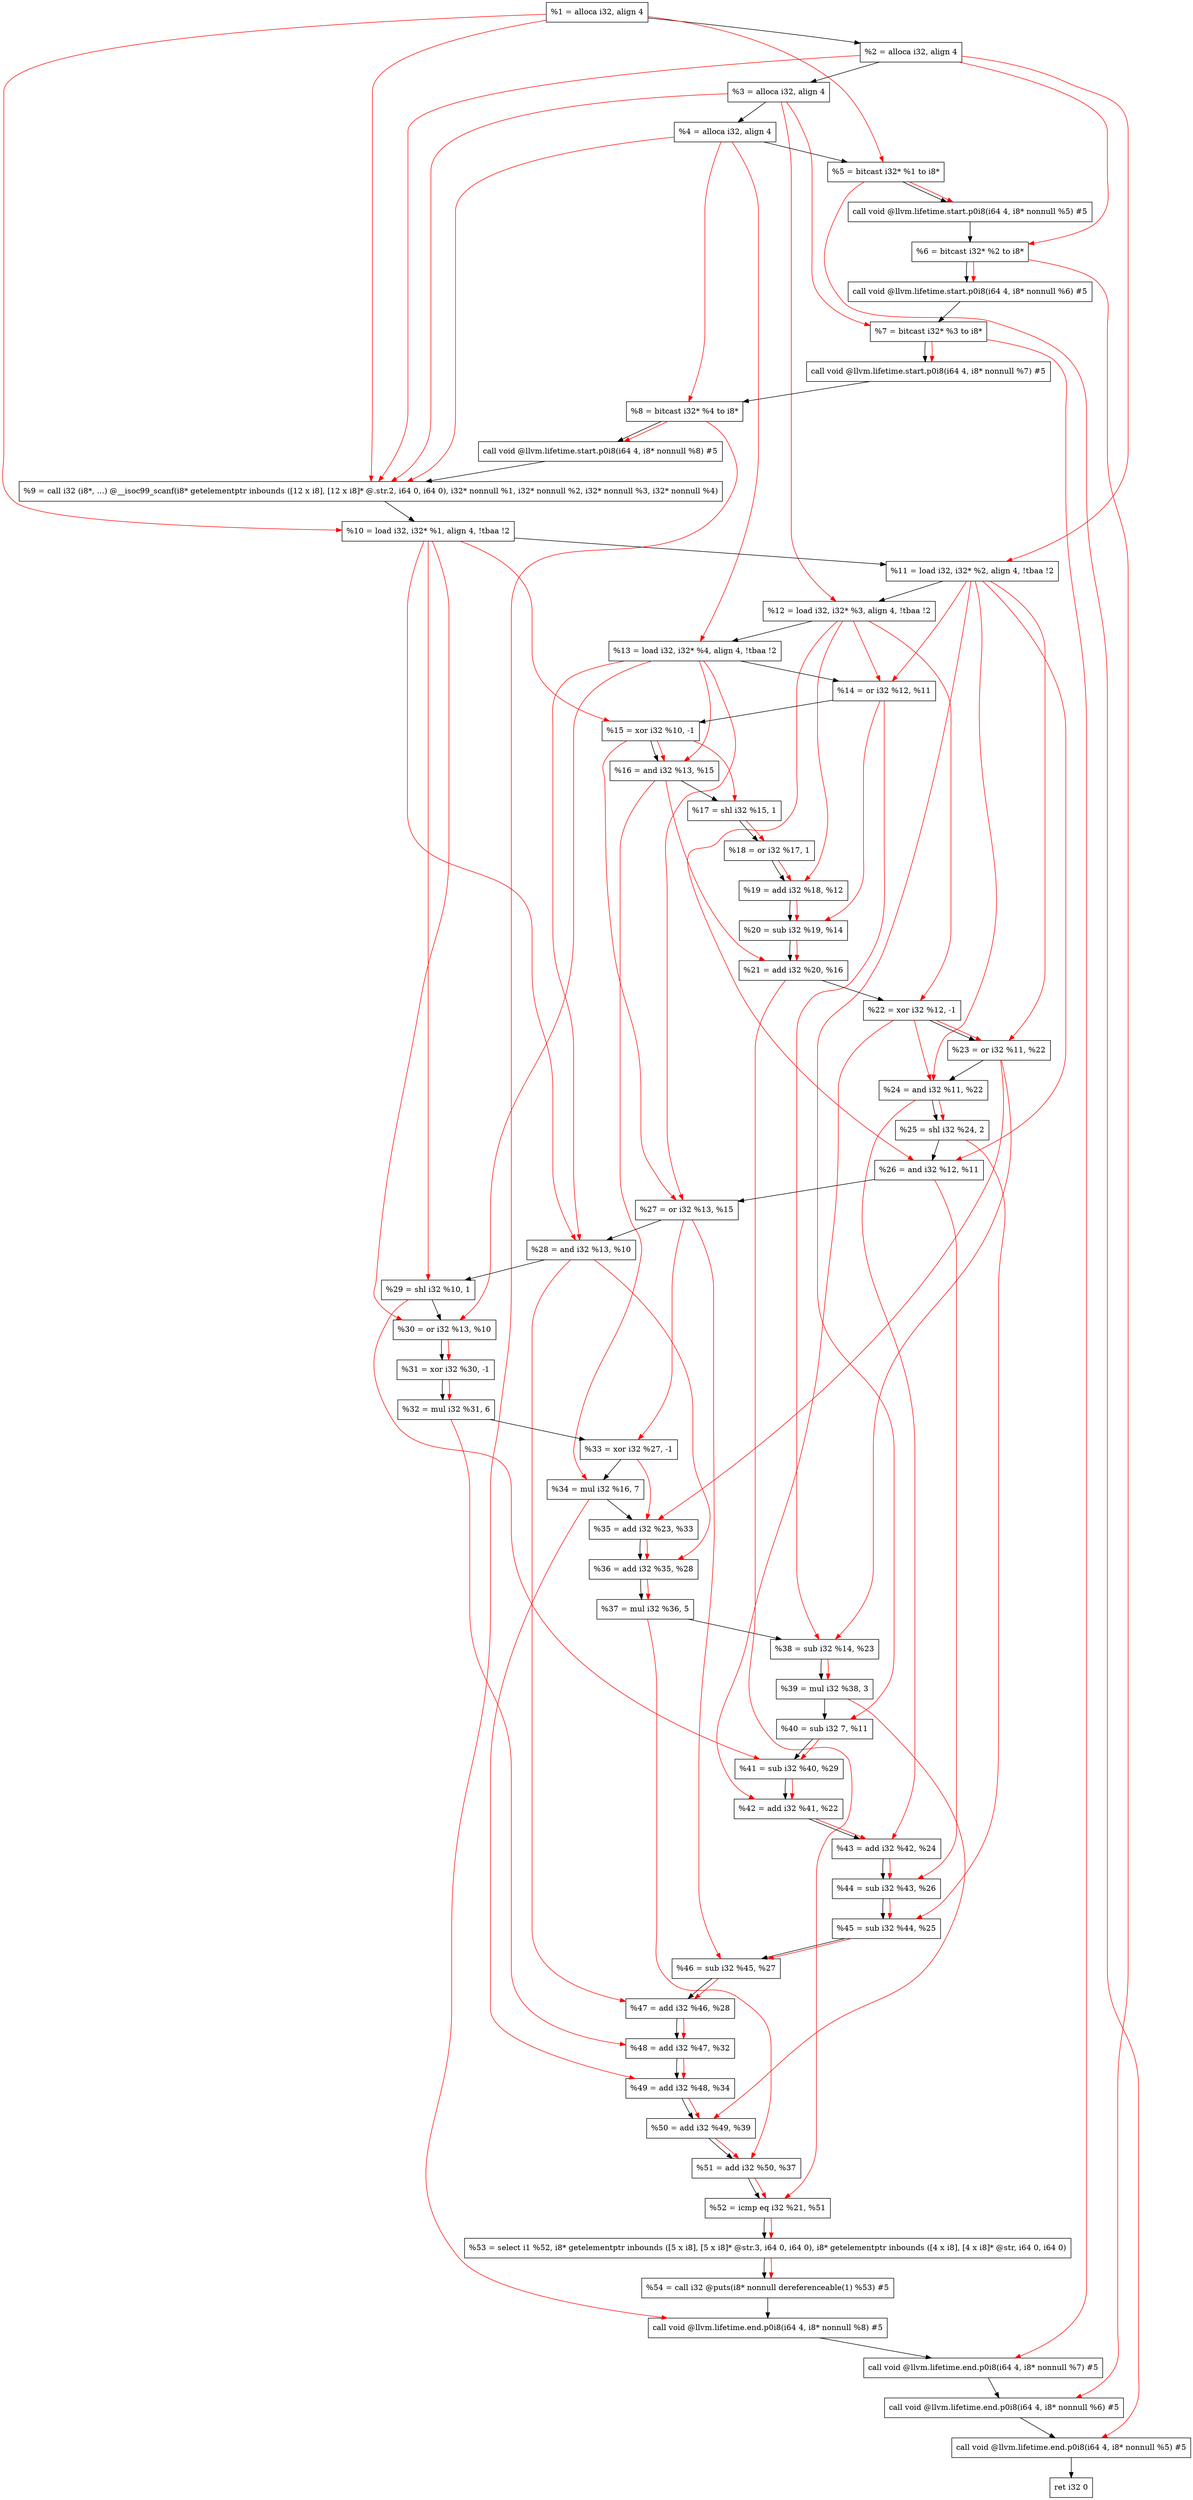 digraph "DFG for'main' function" {
	Node0x1a13b78[shape=record, label="  %1 = alloca i32, align 4"];
	Node0x1a13bf8[shape=record, label="  %2 = alloca i32, align 4"];
	Node0x1a13c88[shape=record, label="  %3 = alloca i32, align 4"];
	Node0x1a13ce8[shape=record, label="  %4 = alloca i32, align 4"];
	Node0x1a13d98[shape=record, label="  %5 = bitcast i32* %1 to i8*"];
	Node0x1a141c8[shape=record, label="  call void @llvm.lifetime.start.p0i8(i64 4, i8* nonnull %5) #5"];
	Node0x1a142a8[shape=record, label="  %6 = bitcast i32* %2 to i8*"];
	Node0x1a143a8[shape=record, label="  call void @llvm.lifetime.start.p0i8(i64 4, i8* nonnull %6) #5"];
	Node0x1a14468[shape=record, label="  %7 = bitcast i32* %3 to i8*"];
	Node0x1a14518[shape=record, label="  call void @llvm.lifetime.start.p0i8(i64 4, i8* nonnull %7) #5"];
	Node0x1a145d8[shape=record, label="  %8 = bitcast i32* %4 to i8*"];
	Node0x1a14688[shape=record, label="  call void @llvm.lifetime.start.p0i8(i64 4, i8* nonnull %8) #5"];
	Node0x1a0eb10[shape=record, label="  %9 = call i32 (i8*, ...) @__isoc99_scanf(i8* getelementptr inbounds ([12 x i8], [12 x i8]* @.str.2, i64 0, i64 0), i32* nonnull %1, i32* nonnull %2, i32* nonnull %3, i32* nonnull %4)"];
	Node0x1a14888[shape=record, label="  %10 = load i32, i32* %1, align 4, !tbaa !2"];
	Node0x1a157f8[shape=record, label="  %11 = load i32, i32* %2, align 4, !tbaa !2"];
	Node0x1a15e68[shape=record, label="  %12 = load i32, i32* %3, align 4, !tbaa !2"];
	Node0x1a15ec8[shape=record, label="  %13 = load i32, i32* %4, align 4, !tbaa !2"];
	Node0x1a15f40[shape=record, label="  %14 = or i32 %12, %11"];
	Node0x1a15fb0[shape=record, label="  %15 = xor i32 %10, -1"];
	Node0x1a16020[shape=record, label="  %16 = and i32 %13, %15"];
	Node0x1a16090[shape=record, label="  %17 = shl i32 %15, 1"];
	Node0x1a16100[shape=record, label="  %18 = or i32 %17, 1"];
	Node0x1a16170[shape=record, label="  %19 = add i32 %18, %12"];
	Node0x1a161e0[shape=record, label="  %20 = sub i32 %19, %14"];
	Node0x1a16250[shape=record, label="  %21 = add i32 %20, %16"];
	Node0x1a162c0[shape=record, label="  %22 = xor i32 %12, -1"];
	Node0x1a16330[shape=record, label="  %23 = or i32 %11, %22"];
	Node0x1a163a0[shape=record, label="  %24 = and i32 %11, %22"];
	Node0x1a16410[shape=record, label="  %25 = shl i32 %24, 2"];
	Node0x1a16480[shape=record, label="  %26 = and i32 %12, %11"];
	Node0x1a164f0[shape=record, label="  %27 = or i32 %13, %15"];
	Node0x1a16560[shape=record, label="  %28 = and i32 %13, %10"];
	Node0x1a165d0[shape=record, label="  %29 = shl i32 %10, 1"];
	Node0x1a16640[shape=record, label="  %30 = or i32 %13, %10"];
	Node0x1a166b0[shape=record, label="  %31 = xor i32 %30, -1"];
	Node0x1a16720[shape=record, label="  %32 = mul i32 %31, 6"];
	Node0x1a16790[shape=record, label="  %33 = xor i32 %27, -1"];
	Node0x1a16800[shape=record, label="  %34 = mul i32 %16, 7"];
	Node0x1a16870[shape=record, label="  %35 = add i32 %23, %33"];
	Node0x1a168e0[shape=record, label="  %36 = add i32 %35, %28"];
	Node0x1a16950[shape=record, label="  %37 = mul i32 %36, 5"];
	Node0x1a169c0[shape=record, label="  %38 = sub i32 %14, %23"];
	Node0x1a16a30[shape=record, label="  %39 = mul i32 %38, 3"];
	Node0x1a16aa0[shape=record, label="  %40 = sub i32 7, %11"];
	Node0x1a16b10[shape=record, label="  %41 = sub i32 %40, %29"];
	Node0x1a16b80[shape=record, label="  %42 = add i32 %41, %22"];
	Node0x1a16bf0[shape=record, label="  %43 = add i32 %42, %24"];
	Node0x1a16c60[shape=record, label="  %44 = sub i32 %43, %26"];
	Node0x1a16cd0[shape=record, label="  %45 = sub i32 %44, %25"];
	Node0x1a16d40[shape=record, label="  %46 = sub i32 %45, %27"];
	Node0x1a16db0[shape=record, label="  %47 = add i32 %46, %28"];
	Node0x1a16e20[shape=record, label="  %48 = add i32 %47, %32"];
	Node0x1a16e90[shape=record, label="  %49 = add i32 %48, %34"];
	Node0x1a16f00[shape=record, label="  %50 = add i32 %49, %39"];
	Node0x1a16f70[shape=record, label="  %51 = add i32 %50, %37"];
	Node0x1a16fe0[shape=record, label="  %52 = icmp eq i32 %21, %51"];
	Node0x19b38b8[shape=record, label="  %53 = select i1 %52, i8* getelementptr inbounds ([5 x i8], [5 x i8]* @str.3, i64 0, i64 0), i8* getelementptr inbounds ([4 x i8], [4 x i8]* @str, i64 0, i64 0)"];
	Node0x1a17070[shape=record, label="  %54 = call i32 @puts(i8* nonnull dereferenceable(1) %53) #5"];
	Node0x1a17318[shape=record, label="  call void @llvm.lifetime.end.p0i8(i64 4, i8* nonnull %8) #5"];
	Node0x1a17478[shape=record, label="  call void @llvm.lifetime.end.p0i8(i64 4, i8* nonnull %7) #5"];
	Node0x1a17588[shape=record, label="  call void @llvm.lifetime.end.p0i8(i64 4, i8* nonnull %6) #5"];
	Node0x1a17698[shape=record, label="  call void @llvm.lifetime.end.p0i8(i64 4, i8* nonnull %5) #5"];
	Node0x1a17758[shape=record, label="  ret i32 0"];
	Node0x1a13b78 -> Node0x1a13bf8;
	Node0x1a13bf8 -> Node0x1a13c88;
	Node0x1a13c88 -> Node0x1a13ce8;
	Node0x1a13ce8 -> Node0x1a13d98;
	Node0x1a13d98 -> Node0x1a141c8;
	Node0x1a141c8 -> Node0x1a142a8;
	Node0x1a142a8 -> Node0x1a143a8;
	Node0x1a143a8 -> Node0x1a14468;
	Node0x1a14468 -> Node0x1a14518;
	Node0x1a14518 -> Node0x1a145d8;
	Node0x1a145d8 -> Node0x1a14688;
	Node0x1a14688 -> Node0x1a0eb10;
	Node0x1a0eb10 -> Node0x1a14888;
	Node0x1a14888 -> Node0x1a157f8;
	Node0x1a157f8 -> Node0x1a15e68;
	Node0x1a15e68 -> Node0x1a15ec8;
	Node0x1a15ec8 -> Node0x1a15f40;
	Node0x1a15f40 -> Node0x1a15fb0;
	Node0x1a15fb0 -> Node0x1a16020;
	Node0x1a16020 -> Node0x1a16090;
	Node0x1a16090 -> Node0x1a16100;
	Node0x1a16100 -> Node0x1a16170;
	Node0x1a16170 -> Node0x1a161e0;
	Node0x1a161e0 -> Node0x1a16250;
	Node0x1a16250 -> Node0x1a162c0;
	Node0x1a162c0 -> Node0x1a16330;
	Node0x1a16330 -> Node0x1a163a0;
	Node0x1a163a0 -> Node0x1a16410;
	Node0x1a16410 -> Node0x1a16480;
	Node0x1a16480 -> Node0x1a164f0;
	Node0x1a164f0 -> Node0x1a16560;
	Node0x1a16560 -> Node0x1a165d0;
	Node0x1a165d0 -> Node0x1a16640;
	Node0x1a16640 -> Node0x1a166b0;
	Node0x1a166b0 -> Node0x1a16720;
	Node0x1a16720 -> Node0x1a16790;
	Node0x1a16790 -> Node0x1a16800;
	Node0x1a16800 -> Node0x1a16870;
	Node0x1a16870 -> Node0x1a168e0;
	Node0x1a168e0 -> Node0x1a16950;
	Node0x1a16950 -> Node0x1a169c0;
	Node0x1a169c0 -> Node0x1a16a30;
	Node0x1a16a30 -> Node0x1a16aa0;
	Node0x1a16aa0 -> Node0x1a16b10;
	Node0x1a16b10 -> Node0x1a16b80;
	Node0x1a16b80 -> Node0x1a16bf0;
	Node0x1a16bf0 -> Node0x1a16c60;
	Node0x1a16c60 -> Node0x1a16cd0;
	Node0x1a16cd0 -> Node0x1a16d40;
	Node0x1a16d40 -> Node0x1a16db0;
	Node0x1a16db0 -> Node0x1a16e20;
	Node0x1a16e20 -> Node0x1a16e90;
	Node0x1a16e90 -> Node0x1a16f00;
	Node0x1a16f00 -> Node0x1a16f70;
	Node0x1a16f70 -> Node0x1a16fe0;
	Node0x1a16fe0 -> Node0x19b38b8;
	Node0x19b38b8 -> Node0x1a17070;
	Node0x1a17070 -> Node0x1a17318;
	Node0x1a17318 -> Node0x1a17478;
	Node0x1a17478 -> Node0x1a17588;
	Node0x1a17588 -> Node0x1a17698;
	Node0x1a17698 -> Node0x1a17758;
edge [color=red]
	Node0x1a13b78 -> Node0x1a13d98;
	Node0x1a13d98 -> Node0x1a141c8;
	Node0x1a13bf8 -> Node0x1a142a8;
	Node0x1a142a8 -> Node0x1a143a8;
	Node0x1a13c88 -> Node0x1a14468;
	Node0x1a14468 -> Node0x1a14518;
	Node0x1a13ce8 -> Node0x1a145d8;
	Node0x1a145d8 -> Node0x1a14688;
	Node0x1a13b78 -> Node0x1a0eb10;
	Node0x1a13bf8 -> Node0x1a0eb10;
	Node0x1a13c88 -> Node0x1a0eb10;
	Node0x1a13ce8 -> Node0x1a0eb10;
	Node0x1a13b78 -> Node0x1a14888;
	Node0x1a13bf8 -> Node0x1a157f8;
	Node0x1a13c88 -> Node0x1a15e68;
	Node0x1a13ce8 -> Node0x1a15ec8;
	Node0x1a15e68 -> Node0x1a15f40;
	Node0x1a157f8 -> Node0x1a15f40;
	Node0x1a14888 -> Node0x1a15fb0;
	Node0x1a15ec8 -> Node0x1a16020;
	Node0x1a15fb0 -> Node0x1a16020;
	Node0x1a15fb0 -> Node0x1a16090;
	Node0x1a16090 -> Node0x1a16100;
	Node0x1a16100 -> Node0x1a16170;
	Node0x1a15e68 -> Node0x1a16170;
	Node0x1a16170 -> Node0x1a161e0;
	Node0x1a15f40 -> Node0x1a161e0;
	Node0x1a161e0 -> Node0x1a16250;
	Node0x1a16020 -> Node0x1a16250;
	Node0x1a15e68 -> Node0x1a162c0;
	Node0x1a157f8 -> Node0x1a16330;
	Node0x1a162c0 -> Node0x1a16330;
	Node0x1a157f8 -> Node0x1a163a0;
	Node0x1a162c0 -> Node0x1a163a0;
	Node0x1a163a0 -> Node0x1a16410;
	Node0x1a15e68 -> Node0x1a16480;
	Node0x1a157f8 -> Node0x1a16480;
	Node0x1a15ec8 -> Node0x1a164f0;
	Node0x1a15fb0 -> Node0x1a164f0;
	Node0x1a15ec8 -> Node0x1a16560;
	Node0x1a14888 -> Node0x1a16560;
	Node0x1a14888 -> Node0x1a165d0;
	Node0x1a15ec8 -> Node0x1a16640;
	Node0x1a14888 -> Node0x1a16640;
	Node0x1a16640 -> Node0x1a166b0;
	Node0x1a166b0 -> Node0x1a16720;
	Node0x1a164f0 -> Node0x1a16790;
	Node0x1a16020 -> Node0x1a16800;
	Node0x1a16330 -> Node0x1a16870;
	Node0x1a16790 -> Node0x1a16870;
	Node0x1a16870 -> Node0x1a168e0;
	Node0x1a16560 -> Node0x1a168e0;
	Node0x1a168e0 -> Node0x1a16950;
	Node0x1a15f40 -> Node0x1a169c0;
	Node0x1a16330 -> Node0x1a169c0;
	Node0x1a169c0 -> Node0x1a16a30;
	Node0x1a157f8 -> Node0x1a16aa0;
	Node0x1a16aa0 -> Node0x1a16b10;
	Node0x1a165d0 -> Node0x1a16b10;
	Node0x1a16b10 -> Node0x1a16b80;
	Node0x1a162c0 -> Node0x1a16b80;
	Node0x1a16b80 -> Node0x1a16bf0;
	Node0x1a163a0 -> Node0x1a16bf0;
	Node0x1a16bf0 -> Node0x1a16c60;
	Node0x1a16480 -> Node0x1a16c60;
	Node0x1a16c60 -> Node0x1a16cd0;
	Node0x1a16410 -> Node0x1a16cd0;
	Node0x1a16cd0 -> Node0x1a16d40;
	Node0x1a164f0 -> Node0x1a16d40;
	Node0x1a16d40 -> Node0x1a16db0;
	Node0x1a16560 -> Node0x1a16db0;
	Node0x1a16db0 -> Node0x1a16e20;
	Node0x1a16720 -> Node0x1a16e20;
	Node0x1a16e20 -> Node0x1a16e90;
	Node0x1a16800 -> Node0x1a16e90;
	Node0x1a16e90 -> Node0x1a16f00;
	Node0x1a16a30 -> Node0x1a16f00;
	Node0x1a16f00 -> Node0x1a16f70;
	Node0x1a16950 -> Node0x1a16f70;
	Node0x1a16250 -> Node0x1a16fe0;
	Node0x1a16f70 -> Node0x1a16fe0;
	Node0x1a16fe0 -> Node0x19b38b8;
	Node0x19b38b8 -> Node0x1a17070;
	Node0x1a145d8 -> Node0x1a17318;
	Node0x1a14468 -> Node0x1a17478;
	Node0x1a142a8 -> Node0x1a17588;
	Node0x1a13d98 -> Node0x1a17698;
}
